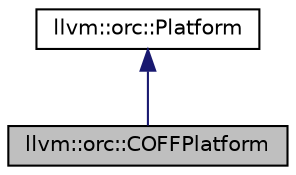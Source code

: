 digraph "llvm::orc::COFFPlatform"
{
 // LATEX_PDF_SIZE
  bgcolor="transparent";
  edge [fontname="Helvetica",fontsize="10",labelfontname="Helvetica",labelfontsize="10"];
  node [fontname="Helvetica",fontsize="10",shape=record];
  Node1 [label="llvm::orc::COFFPlatform",height=0.2,width=0.4,color="black", fillcolor="grey75", style="filled", fontcolor="black",tooltip="Mediates between COFF initialization and ExecutionSession state."];
  Node2 -> Node1 [dir="back",color="midnightblue",fontsize="10",style="solid",fontname="Helvetica"];
  Node2 [label="llvm::orc::Platform",height=0.2,width=0.4,color="black",URL="$classllvm_1_1orc_1_1Platform.html",tooltip="Platforms set up standard symbols and mediate interactions between dynamic initializers (e...."];
}
